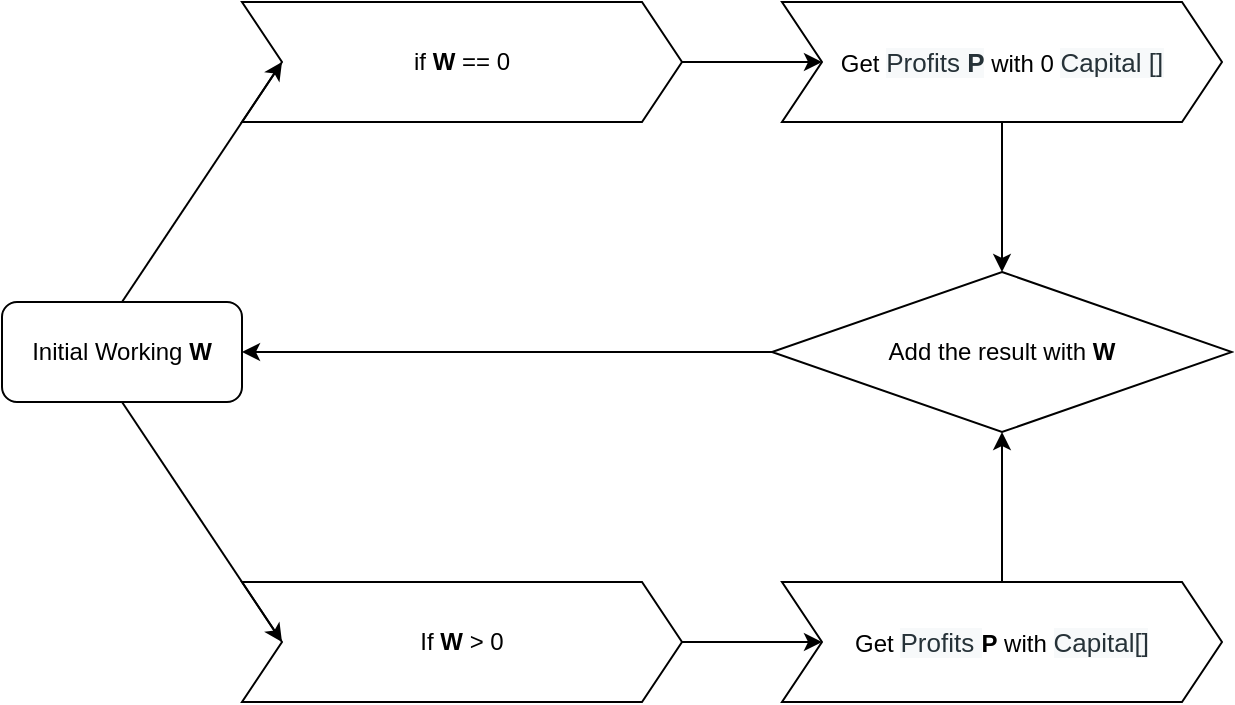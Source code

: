 <mxfile version="12.6.7" type="github">
  <diagram name="Page-1" id="74e2e168-ea6b-b213-b513-2b3c1d86103e">
    <mxGraphModel dx="1108" dy="593" grid="1" gridSize="10" guides="1" tooltips="1" connect="1" arrows="1" fold="1" page="1" pageScale="1" pageWidth="1100" pageHeight="850" background="#ffffff" math="0" shadow="0">
      <root>
        <mxCell id="0"/>
        <mxCell id="1" parent="0"/>
        <mxCell id="wo0Htii7ucj8-KQDgfTB-1" value="Initial Working&amp;nbsp;&lt;b&gt;W&lt;/b&gt;" style="rounded=1;whiteSpace=wrap;html=1;" parent="1" vertex="1">
          <mxGeometry x="50" y="210" width="120" height="50" as="geometry"/>
        </mxCell>
        <mxCell id="C1vg02EdwfmGmTyLLH_c-8" value="" style="edgeStyle=orthogonalEdgeStyle;rounded=0;orthogonalLoop=1;jettySize=auto;html=1;" edge="1" parent="1" source="wo0Htii7ucj8-KQDgfTB-2" target="C1vg02EdwfmGmTyLLH_c-7">
          <mxGeometry relative="1" as="geometry"/>
        </mxCell>
        <mxCell id="wo0Htii7ucj8-KQDgfTB-2" value="if &lt;b&gt;W&lt;/b&gt; == 0" style="shape=step;perimeter=stepPerimeter;whiteSpace=wrap;html=1;fixedSize=1;" parent="1" vertex="1">
          <mxGeometry x="170" y="60" width="220" height="60" as="geometry"/>
        </mxCell>
        <mxCell id="C1vg02EdwfmGmTyLLH_c-12" value="" style="edgeStyle=orthogonalEdgeStyle;rounded=0;orthogonalLoop=1;jettySize=auto;html=1;entryX=0.5;entryY=0;entryDx=0;entryDy=0;" edge="1" parent="1" source="C1vg02EdwfmGmTyLLH_c-7" target="C1vg02EdwfmGmTyLLH_c-18">
          <mxGeometry relative="1" as="geometry">
            <mxPoint x="550" y="205" as="targetPoint"/>
          </mxGeometry>
        </mxCell>
        <mxCell id="C1vg02EdwfmGmTyLLH_c-7" value="Get&amp;nbsp;&lt;span style=&quot;background-color: rgb(247 , 249 , 250) ; color: rgb(38 , 50 , 56) ; font-family: , &amp;#34;consolas&amp;#34; , &amp;#34;liberation mono&amp;#34; , &amp;#34;menlo&amp;#34; , &amp;#34;courier&amp;#34; , monospace ; font-size: 13px ; white-space: pre-wrap&quot;&gt;Profits &lt;b&gt;P&lt;/b&gt;&lt;/span&gt;&amp;nbsp;with 0&amp;nbsp;&lt;span style=&quot;background-color: rgb(247 , 249 , 250) ; color: rgb(38 , 50 , 56) ; font-family: , &amp;#34;consolas&amp;#34; , &amp;#34;liberation mono&amp;#34; , &amp;#34;menlo&amp;#34; , &amp;#34;courier&amp;#34; , monospace ; font-size: 13px ; white-space: pre-wrap&quot;&gt;Capital []&lt;/span&gt;" style="shape=step;perimeter=stepPerimeter;whiteSpace=wrap;html=1;fixedSize=1;" vertex="1" parent="1">
          <mxGeometry x="440" y="60" width="220" height="60" as="geometry"/>
        </mxCell>
        <mxCell id="C1vg02EdwfmGmTyLLH_c-17" value="" style="edgeStyle=orthogonalEdgeStyle;rounded=0;orthogonalLoop=1;jettySize=auto;html=1;entryX=1;entryY=0.5;entryDx=0;entryDy=0;exitX=0.043;exitY=0.5;exitDx=0;exitDy=0;exitPerimeter=0;" edge="1" parent="1" source="C1vg02EdwfmGmTyLLH_c-18" target="wo0Htii7ucj8-KQDgfTB-1">
          <mxGeometry relative="1" as="geometry">
            <mxPoint x="360" y="230" as="targetPoint"/>
            <mxPoint x="440" y="235" as="sourcePoint"/>
          </mxGeometry>
        </mxCell>
        <mxCell id="C1vg02EdwfmGmTyLLH_c-10" value="" style="edgeStyle=orthogonalEdgeStyle;rounded=0;orthogonalLoop=1;jettySize=auto;html=1;" edge="1" parent="1" source="wo0Htii7ucj8-KQDgfTB-3" target="C1vg02EdwfmGmTyLLH_c-9">
          <mxGeometry relative="1" as="geometry"/>
        </mxCell>
        <mxCell id="wo0Htii7ucj8-KQDgfTB-3" value="If &lt;b&gt;W&lt;/b&gt; &amp;gt; 0" style="shape=step;perimeter=stepPerimeter;whiteSpace=wrap;html=1;fixedSize=1;" parent="1" vertex="1">
          <mxGeometry x="170" y="350" width="220" height="60" as="geometry"/>
        </mxCell>
        <mxCell id="C1vg02EdwfmGmTyLLH_c-14" value="" style="edgeStyle=orthogonalEdgeStyle;rounded=0;orthogonalLoop=1;jettySize=auto;html=1;entryX=0.5;entryY=1;entryDx=0;entryDy=0;" edge="1" parent="1" source="C1vg02EdwfmGmTyLLH_c-9" target="C1vg02EdwfmGmTyLLH_c-18">
          <mxGeometry relative="1" as="geometry">
            <mxPoint x="550" y="280" as="targetPoint"/>
          </mxGeometry>
        </mxCell>
        <mxCell id="C1vg02EdwfmGmTyLLH_c-9" value="Get&amp;nbsp;&lt;span style=&quot;background-color: rgb(247 , 249 , 250) ; color: rgb(38 , 50 , 56) ; font-family: , &amp;#34;consolas&amp;#34; , &amp;#34;liberation mono&amp;#34; , &amp;#34;menlo&amp;#34; , &amp;#34;courier&amp;#34; , monospace ; font-size: 13px ; white-space: pre-wrap&quot;&gt;Profits &lt;/span&gt;&lt;b&gt;P&lt;/b&gt; with&amp;nbsp;&lt;span style=&quot;background-color: rgb(247 , 249 , 250) ; color: rgb(38 , 50 , 56) ; font-family: , &amp;#34;consolas&amp;#34; , &amp;#34;liberation mono&amp;#34; , &amp;#34;menlo&amp;#34; , &amp;#34;courier&amp;#34; , monospace ; font-size: 13px ; white-space: pre-wrap&quot;&gt;Capital[]&lt;/span&gt;" style="shape=step;perimeter=stepPerimeter;whiteSpace=wrap;html=1;fixedSize=1;" vertex="1" parent="1">
          <mxGeometry x="440" y="350" width="220" height="60" as="geometry"/>
        </mxCell>
        <mxCell id="wo0Htii7ucj8-KQDgfTB-6" value="" style="endArrow=classic;html=1;entryX=0;entryY=0.5;entryDx=0;entryDy=0;exitX=0.5;exitY=0;exitDx=0;exitDy=0;" parent="1" source="wo0Htii7ucj8-KQDgfTB-1" target="wo0Htii7ucj8-KQDgfTB-2" edge="1">
          <mxGeometry width="50" height="50" relative="1" as="geometry">
            <mxPoint x="107" y="122" as="sourcePoint"/>
            <mxPoint x="110" y="320" as="targetPoint"/>
          </mxGeometry>
        </mxCell>
        <mxCell id="wo0Htii7ucj8-KQDgfTB-7" value="" style="endArrow=classic;html=1;exitX=0.5;exitY=1;exitDx=0;exitDy=0;entryX=0;entryY=0.5;entryDx=0;entryDy=0;" parent="1" source="wo0Htii7ucj8-KQDgfTB-1" target="wo0Htii7ucj8-KQDgfTB-3" edge="1">
          <mxGeometry width="50" height="50" relative="1" as="geometry">
            <mxPoint x="60" y="370" as="sourcePoint"/>
            <mxPoint x="165" y="280" as="targetPoint"/>
          </mxGeometry>
        </mxCell>
        <mxCell id="C1vg02EdwfmGmTyLLH_c-18" value="&lt;span style=&quot;white-space: normal&quot;&gt;Add the result with&amp;nbsp;&lt;/span&gt;&lt;b style=&quot;white-space: normal&quot;&gt;W&lt;/b&gt;" style="rhombus;whiteSpace=wrap;html=1;" vertex="1" parent="1">
          <mxGeometry x="435" y="195" width="230" height="80" as="geometry"/>
        </mxCell>
      </root>
    </mxGraphModel>
  </diagram>
</mxfile>
